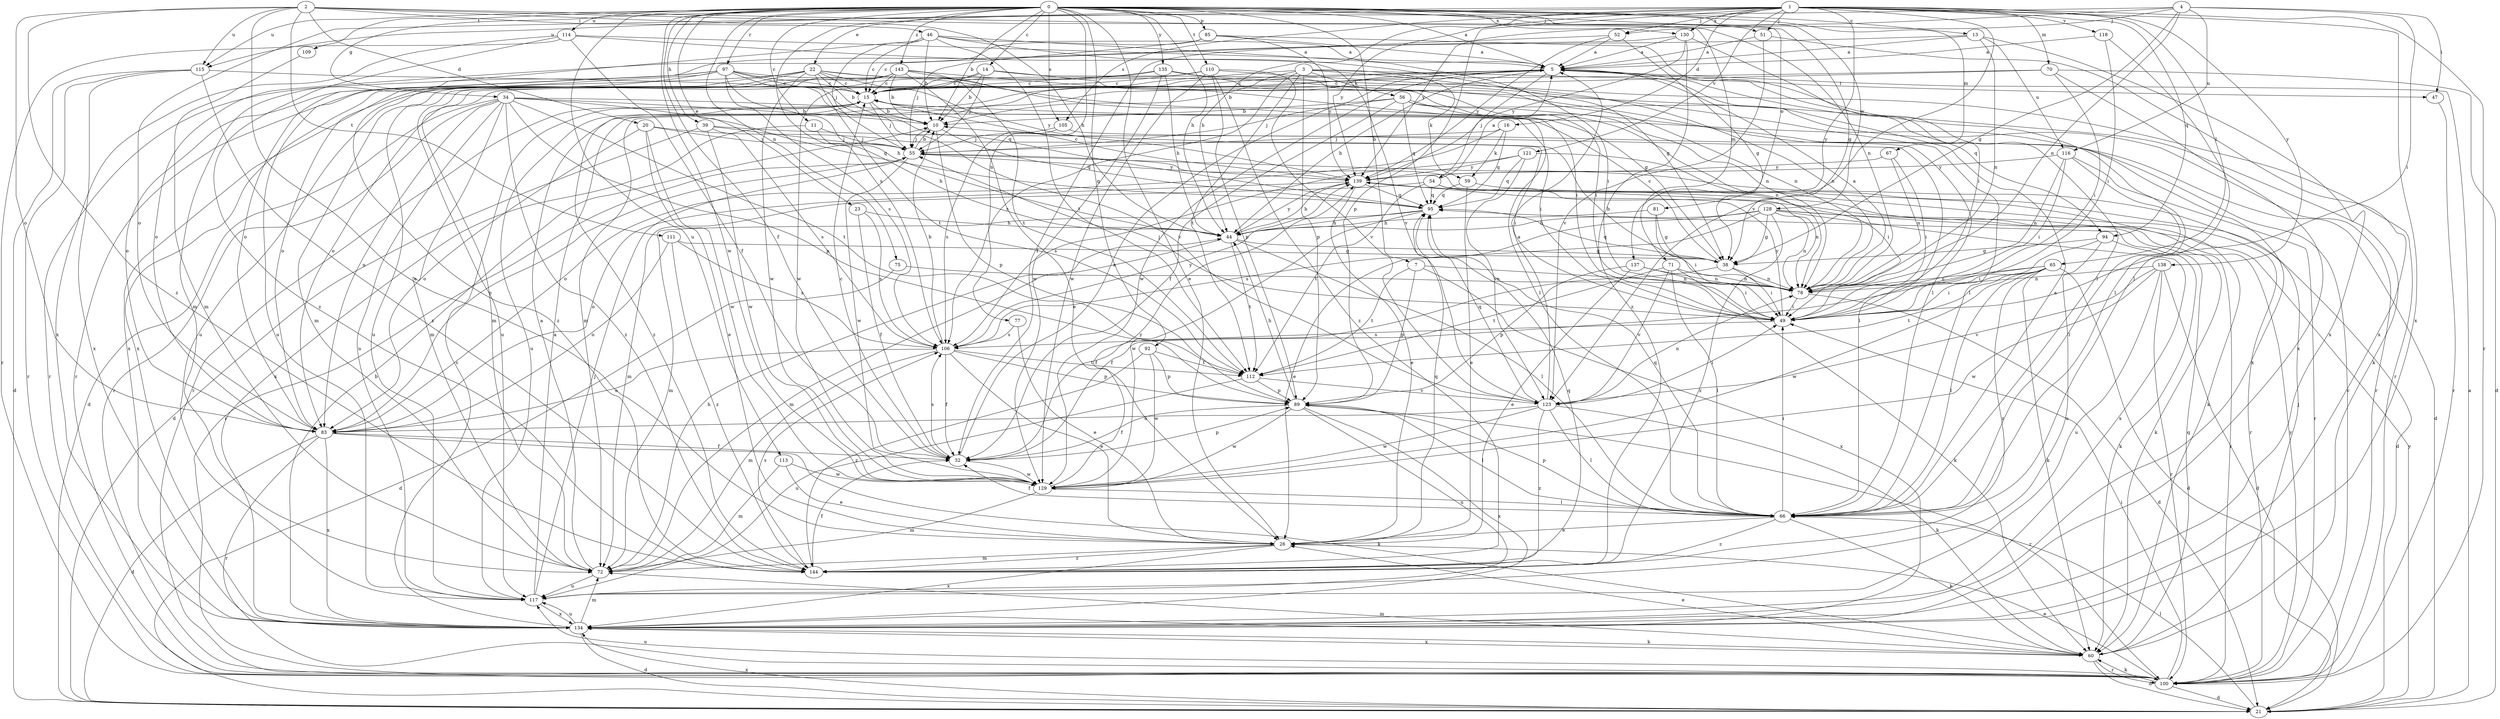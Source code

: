 strict digraph  {
0;
1;
2;
3;
4;
5;
7;
10;
11;
13;
14;
15;
16;
20;
21;
22;
23;
26;
32;
34;
38;
39;
44;
46;
47;
49;
51;
52;
54;
55;
56;
59;
60;
65;
66;
67;
70;
71;
72;
75;
77;
78;
81;
83;
85;
89;
92;
94;
95;
97;
100;
105;
106;
109;
110;
111;
112;
113;
114;
115;
116;
117;
118;
121;
123;
128;
129;
130;
134;
135;
137;
138;
139;
143;
144;
0 -> 5  [label=a];
0 -> 7  [label=b];
0 -> 10  [label=b];
0 -> 11  [label=c];
0 -> 13  [label=c];
0 -> 14  [label=c];
0 -> 22  [label=e];
0 -> 23  [label=e];
0 -> 26  [label=e];
0 -> 32  [label=f];
0 -> 34  [label=g];
0 -> 38  [label=g];
0 -> 39  [label=h];
0 -> 44  [label=h];
0 -> 51  [label=j];
0 -> 67  [label=m];
0 -> 75  [label=n];
0 -> 77  [label=n];
0 -> 81  [label=o];
0 -> 85  [label=p];
0 -> 92  [label=q];
0 -> 97  [label=r];
0 -> 105  [label=s];
0 -> 109  [label=t];
0 -> 110  [label=t];
0 -> 113  [label=u];
0 -> 114  [label=u];
0 -> 115  [label=u];
0 -> 128  [label=w];
0 -> 129  [label=w];
0 -> 130  [label=x];
0 -> 135  [label=y];
0 -> 143  [label=z];
1 -> 16  [label=d];
1 -> 44  [label=h];
1 -> 51  [label=j];
1 -> 52  [label=j];
1 -> 65  [label=l];
1 -> 70  [label=m];
1 -> 83  [label=o];
1 -> 89  [label=p];
1 -> 94  [label=q];
1 -> 100  [label=r];
1 -> 105  [label=s];
1 -> 106  [label=s];
1 -> 118  [label=v];
1 -> 121  [label=v];
1 -> 123  [label=v];
1 -> 130  [label=x];
1 -> 134  [label=x];
1 -> 137  [label=y];
1 -> 138  [label=y];
1 -> 139  [label=y];
2 -> 20  [label=d];
2 -> 26  [label=e];
2 -> 44  [label=h];
2 -> 46  [label=i];
2 -> 71  [label=m];
2 -> 78  [label=n];
2 -> 83  [label=o];
2 -> 111  [label=t];
2 -> 115  [label=u];
2 -> 144  [label=z];
3 -> 10  [label=b];
3 -> 47  [label=i];
3 -> 56  [label=k];
3 -> 59  [label=k];
3 -> 72  [label=m];
3 -> 78  [label=n];
3 -> 89  [label=p];
3 -> 106  [label=s];
3 -> 112  [label=t];
4 -> 38  [label=g];
4 -> 47  [label=i];
4 -> 49  [label=i];
4 -> 52  [label=j];
4 -> 78  [label=n];
4 -> 115  [label=u];
4 -> 116  [label=u];
4 -> 139  [label=y];
5 -> 15  [label=c];
5 -> 44  [label=h];
5 -> 54  [label=j];
5 -> 66  [label=l];
5 -> 83  [label=o];
5 -> 94  [label=q];
5 -> 129  [label=w];
7 -> 78  [label=n];
7 -> 89  [label=p];
7 -> 112  [label=t];
7 -> 134  [label=x];
10 -> 55  [label=j];
10 -> 89  [label=p];
10 -> 95  [label=q];
11 -> 44  [label=h];
11 -> 55  [label=j];
11 -> 134  [label=x];
13 -> 5  [label=a];
13 -> 78  [label=n];
13 -> 83  [label=o];
13 -> 116  [label=u];
13 -> 134  [label=x];
14 -> 10  [label=b];
14 -> 15  [label=c];
14 -> 49  [label=i];
14 -> 55  [label=j];
14 -> 66  [label=l];
14 -> 129  [label=w];
15 -> 10  [label=b];
15 -> 55  [label=j];
15 -> 100  [label=r];
15 -> 117  [label=u];
15 -> 144  [label=z];
16 -> 55  [label=j];
16 -> 59  [label=k];
16 -> 83  [label=o];
16 -> 95  [label=q];
20 -> 26  [label=e];
20 -> 49  [label=i];
20 -> 55  [label=j];
20 -> 83  [label=o];
20 -> 129  [label=w];
21 -> 5  [label=a];
21 -> 66  [label=l];
21 -> 134  [label=x];
21 -> 139  [label=y];
22 -> 10  [label=b];
22 -> 15  [label=c];
22 -> 60  [label=k];
22 -> 78  [label=n];
22 -> 83  [label=o];
22 -> 100  [label=r];
22 -> 112  [label=t];
22 -> 129  [label=w];
22 -> 134  [label=x];
22 -> 139  [label=y];
23 -> 32  [label=f];
23 -> 44  [label=h];
23 -> 106  [label=s];
26 -> 72  [label=m];
26 -> 95  [label=q];
26 -> 134  [label=x];
26 -> 144  [label=z];
32 -> 5  [label=a];
32 -> 15  [label=c];
32 -> 89  [label=p];
32 -> 106  [label=s];
32 -> 129  [label=w];
34 -> 10  [label=b];
34 -> 21  [label=d];
34 -> 49  [label=i];
34 -> 72  [label=m];
34 -> 83  [label=o];
34 -> 89  [label=p];
34 -> 95  [label=q];
34 -> 100  [label=r];
34 -> 112  [label=t];
34 -> 117  [label=u];
34 -> 144  [label=z];
38 -> 15  [label=c];
38 -> 32  [label=f];
38 -> 49  [label=i];
38 -> 78  [label=n];
38 -> 95  [label=q];
39 -> 21  [label=d];
39 -> 55  [label=j];
39 -> 66  [label=l];
39 -> 106  [label=s];
39 -> 129  [label=w];
44 -> 38  [label=g];
44 -> 66  [label=l];
44 -> 72  [label=m];
44 -> 112  [label=t];
44 -> 139  [label=y];
46 -> 5  [label=a];
46 -> 10  [label=b];
46 -> 15  [label=c];
46 -> 49  [label=i];
46 -> 55  [label=j];
46 -> 72  [label=m];
46 -> 112  [label=t];
46 -> 123  [label=v];
47 -> 100  [label=r];
49 -> 55  [label=j];
49 -> 106  [label=s];
49 -> 139  [label=y];
51 -> 5  [label=a];
51 -> 123  [label=v];
51 -> 134  [label=x];
52 -> 5  [label=a];
52 -> 15  [label=c];
52 -> 38  [label=g];
52 -> 139  [label=y];
54 -> 5  [label=a];
54 -> 72  [label=m];
54 -> 78  [label=n];
54 -> 95  [label=q];
54 -> 100  [label=r];
54 -> 112  [label=t];
55 -> 10  [label=b];
55 -> 60  [label=k];
55 -> 83  [label=o];
55 -> 100  [label=r];
55 -> 129  [label=w];
55 -> 139  [label=y];
56 -> 10  [label=b];
56 -> 32  [label=f];
56 -> 55  [label=j];
56 -> 78  [label=n];
56 -> 95  [label=q];
56 -> 100  [label=r];
56 -> 134  [label=x];
59 -> 21  [label=d];
59 -> 26  [label=e];
59 -> 95  [label=q];
60 -> 21  [label=d];
60 -> 26  [label=e];
60 -> 55  [label=j];
60 -> 72  [label=m];
60 -> 95  [label=q];
60 -> 100  [label=r];
60 -> 134  [label=x];
65 -> 21  [label=d];
65 -> 32  [label=f];
65 -> 49  [label=i];
65 -> 60  [label=k];
65 -> 66  [label=l];
65 -> 78  [label=n];
65 -> 112  [label=t];
65 -> 129  [label=w];
65 -> 144  [label=z];
66 -> 5  [label=a];
66 -> 26  [label=e];
66 -> 32  [label=f];
66 -> 49  [label=i];
66 -> 60  [label=k];
66 -> 89  [label=p];
66 -> 95  [label=q];
66 -> 144  [label=z];
67 -> 49  [label=i];
67 -> 78  [label=n];
67 -> 139  [label=y];
70 -> 15  [label=c];
70 -> 21  [label=d];
70 -> 49  [label=i];
70 -> 72  [label=m];
70 -> 134  [label=x];
71 -> 60  [label=k];
71 -> 66  [label=l];
71 -> 78  [label=n];
71 -> 112  [label=t];
71 -> 123  [label=v];
72 -> 5  [label=a];
72 -> 44  [label=h];
72 -> 117  [label=u];
75 -> 21  [label=d];
75 -> 78  [label=n];
77 -> 26  [label=e];
77 -> 106  [label=s];
78 -> 5  [label=a];
78 -> 10  [label=b];
78 -> 21  [label=d];
78 -> 49  [label=i];
81 -> 38  [label=g];
81 -> 44  [label=h];
81 -> 49  [label=i];
83 -> 21  [label=d];
83 -> 32  [label=f];
83 -> 60  [label=k];
83 -> 100  [label=r];
83 -> 134  [label=x];
85 -> 5  [label=a];
85 -> 55  [label=j];
85 -> 66  [label=l];
85 -> 83  [label=o];
85 -> 139  [label=y];
89 -> 32  [label=f];
89 -> 44  [label=h];
89 -> 66  [label=l];
89 -> 100  [label=r];
89 -> 117  [label=u];
89 -> 129  [label=w];
89 -> 134  [label=x];
92 -> 89  [label=p];
92 -> 112  [label=t];
92 -> 129  [label=w];
92 -> 144  [label=z];
94 -> 38  [label=g];
94 -> 49  [label=i];
94 -> 60  [label=k];
94 -> 117  [label=u];
95 -> 44  [label=h];
95 -> 72  [label=m];
95 -> 129  [label=w];
97 -> 15  [label=c];
97 -> 38  [label=g];
97 -> 44  [label=h];
97 -> 83  [label=o];
97 -> 95  [label=q];
97 -> 100  [label=r];
97 -> 106  [label=s];
97 -> 117  [label=u];
97 -> 123  [label=v];
97 -> 144  [label=z];
100 -> 15  [label=c];
100 -> 21  [label=d];
100 -> 26  [label=e];
100 -> 49  [label=i];
100 -> 60  [label=k];
100 -> 117  [label=u];
100 -> 139  [label=y];
105 -> 21  [label=d];
105 -> 55  [label=j];
105 -> 106  [label=s];
106 -> 10  [label=b];
106 -> 26  [label=e];
106 -> 32  [label=f];
106 -> 72  [label=m];
106 -> 83  [label=o];
106 -> 89  [label=p];
106 -> 112  [label=t];
106 -> 139  [label=y];
109 -> 72  [label=m];
110 -> 15  [label=c];
110 -> 89  [label=p];
110 -> 100  [label=r];
110 -> 117  [label=u];
110 -> 123  [label=v];
110 -> 129  [label=w];
110 -> 144  [label=z];
111 -> 38  [label=g];
111 -> 83  [label=o];
111 -> 106  [label=s];
111 -> 144  [label=z];
112 -> 89  [label=p];
112 -> 117  [label=u];
112 -> 123  [label=v];
113 -> 26  [label=e];
113 -> 72  [label=m];
113 -> 129  [label=w];
114 -> 5  [label=a];
114 -> 32  [label=f];
114 -> 38  [label=g];
114 -> 100  [label=r];
114 -> 134  [label=x];
114 -> 144  [label=z];
115 -> 15  [label=c];
115 -> 21  [label=d];
115 -> 100  [label=r];
115 -> 134  [label=x];
115 -> 144  [label=z];
116 -> 49  [label=i];
116 -> 66  [label=l];
116 -> 78  [label=n];
116 -> 100  [label=r];
116 -> 139  [label=y];
117 -> 5  [label=a];
117 -> 55  [label=j];
117 -> 134  [label=x];
118 -> 5  [label=a];
118 -> 49  [label=i];
118 -> 66  [label=l];
121 -> 49  [label=i];
121 -> 95  [label=q];
121 -> 106  [label=s];
121 -> 123  [label=v];
121 -> 139  [label=y];
123 -> 5  [label=a];
123 -> 49  [label=i];
123 -> 60  [label=k];
123 -> 66  [label=l];
123 -> 78  [label=n];
123 -> 83  [label=o];
123 -> 95  [label=q];
123 -> 129  [label=w];
123 -> 144  [label=z];
128 -> 26  [label=e];
128 -> 38  [label=g];
128 -> 44  [label=h];
128 -> 60  [label=k];
128 -> 78  [label=n];
128 -> 100  [label=r];
128 -> 106  [label=s];
128 -> 134  [label=x];
128 -> 144  [label=z];
129 -> 66  [label=l];
129 -> 72  [label=m];
129 -> 139  [label=y];
130 -> 5  [label=a];
130 -> 32  [label=f];
130 -> 49  [label=i];
130 -> 139  [label=y];
130 -> 144  [label=z];
134 -> 10  [label=b];
134 -> 15  [label=c];
134 -> 21  [label=d];
134 -> 60  [label=k];
134 -> 72  [label=m];
134 -> 117  [label=u];
135 -> 15  [label=c];
135 -> 44  [label=h];
135 -> 66  [label=l];
135 -> 78  [label=n];
135 -> 117  [label=u];
135 -> 129  [label=w];
137 -> 26  [label=e];
137 -> 49  [label=i];
137 -> 78  [label=n];
137 -> 89  [label=p];
138 -> 21  [label=d];
138 -> 78  [label=n];
138 -> 100  [label=r];
138 -> 117  [label=u];
138 -> 123  [label=v];
138 -> 129  [label=w];
139 -> 15  [label=c];
139 -> 26  [label=e];
139 -> 44  [label=h];
139 -> 83  [label=o];
139 -> 95  [label=q];
143 -> 10  [label=b];
143 -> 15  [label=c];
143 -> 26  [label=e];
143 -> 49  [label=i];
143 -> 66  [label=l];
143 -> 72  [label=m];
143 -> 112  [label=t];
143 -> 117  [label=u];
143 -> 134  [label=x];
144 -> 32  [label=f];
144 -> 95  [label=q];
144 -> 106  [label=s];
}
